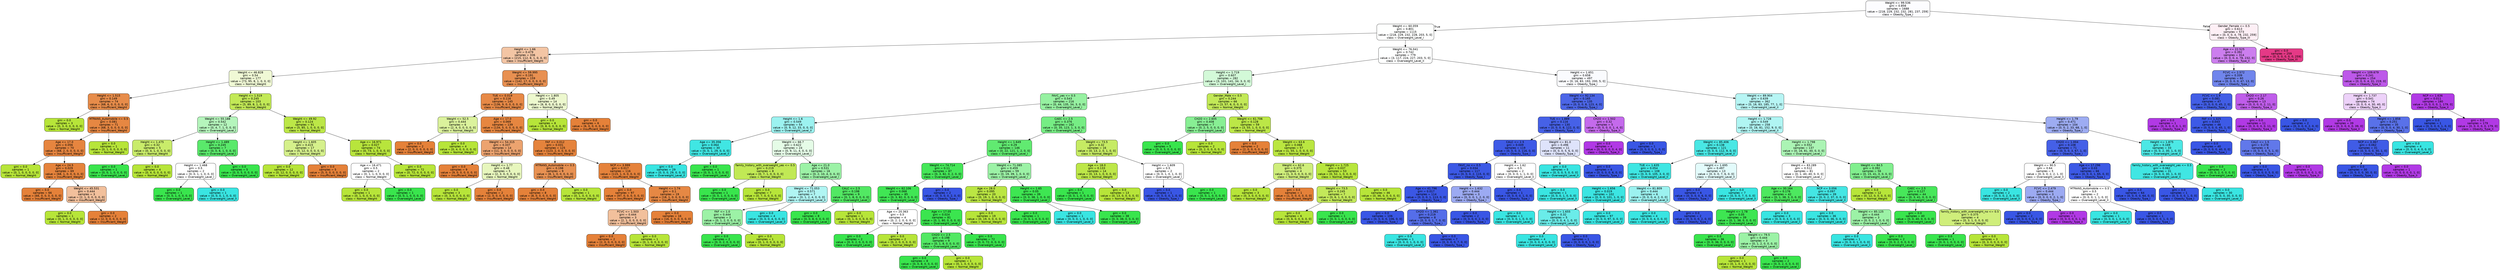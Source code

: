digraph Tree {
node [shape=box, style="filled, rounded", color="black", fontname="helvetica"] ;
edge [fontname="helvetica"] ;
0 [label="Weight <= 99.536\ngini = 0.856\nsamples = 1688\nvalue = [218, 229, 232, 232, 281, 237, 259]\nclass = Obesity_Type_I", fillcolor="#fcfcff"] ;
1 [label="Weight <= 60.059\ngini = 0.801\nsamples = 1115\nvalue = [218, 229, 232, 228, 203, 5, 0]\nclass = Overweight_Level_I", fillcolor="#fefffe"] ;
0 -> 1 [labeldistance=2.5, labelangle=45, headlabel="True"] ;
2 [label="Height <= 1.66\ngini = 0.479\nsamples = 336\nvalue = [215, 112, 8, 1, 0, 0, 0]\nclass = Insufficient_Weight", fillcolor="#f3c5a4"] ;
1 -> 2 ;
3 [label="Weight <= 46.828\ngini = 0.54\nsamples = 177\nvalue = [73, 95, 8, 1, 0, 0, 0]\nclass = Normal_Weight", fillcolor="#f0f9d5"] ;
2 -> 3 ;
4 [label="Height <= 1.515\ngini = 0.149\nsamples = 74\nvalue = [68, 6, 0, 0, 0, 0, 0]\nclass = Insufficient_Weight", fillcolor="#e78c4a"] ;
3 -> 4 ;
5 [label="gini = 0.0\nsamples = 3\nvalue = [0, 3, 0, 0, 0, 0, 0]\nclass = Normal_Weight", fillcolor="#b7e539"] ;
4 -> 5 ;
6 [label="MTRANS_Automobile <= 0.5\ngini = 0.081\nsamples = 71\nvalue = [68, 3, 0, 0, 0, 0, 0]\nclass = Insufficient_Weight", fillcolor="#e68742"] ;
4 -> 6 ;
7 [label="Age <= 17.0\ngini = 0.056\nsamples = 70\nvalue = [68, 2, 0, 0, 0, 0, 0]\nclass = Insufficient_Weight", fillcolor="#e6853f"] ;
6 -> 7 ;
8 [label="gini = 0.0\nsamples = 1\nvalue = [0, 1, 0, 0, 0, 0, 0]\nclass = Normal_Weight", fillcolor="#b7e539"] ;
7 -> 8 ;
9 [label="Age <= 24.5\ngini = 0.029\nsamples = 69\nvalue = [68, 1, 0, 0, 0, 0, 0]\nclass = Insufficient_Weight", fillcolor="#e5833c"] ;
7 -> 9 ;
10 [label="gini = 0.0\nsamples = 66\nvalue = [66, 0, 0, 0, 0, 0, 0]\nclass = Insufficient_Weight", fillcolor="#e58139"] ;
9 -> 10 ;
11 [label="Weight <= 45.531\ngini = 0.444\nsamples = 3\nvalue = [2, 1, 0, 0, 0, 0, 0]\nclass = Insufficient_Weight", fillcolor="#f2c09c"] ;
9 -> 11 ;
12 [label="gini = 0.0\nsamples = 1\nvalue = [0, 1, 0, 0, 0, 0, 0]\nclass = Normal_Weight", fillcolor="#b7e539"] ;
11 -> 12 ;
13 [label="gini = 0.0\nsamples = 2\nvalue = [2, 0, 0, 0, 0, 0, 0]\nclass = Insufficient_Weight", fillcolor="#e58139"] ;
11 -> 13 ;
14 [label="gini = 0.0\nsamples = 1\nvalue = [0, 1, 0, 0, 0, 0, 0]\nclass = Normal_Weight", fillcolor="#b7e539"] ;
6 -> 14 ;
15 [label="Height <= 1.519\ngini = 0.245\nsamples = 103\nvalue = [5, 89, 8, 1, 0, 0, 0]\nclass = Normal_Weight", fillcolor="#c2e956"] ;
3 -> 15 ;
16 [label="Weight <= 55.188\ngini = 0.542\nsamples = 12\nvalue = [0, 4, 7, 1, 0, 0, 0]\nclass = Overweight_Level_I", fillcolor="#b5f5bc"] ;
15 -> 16 ;
17 [label="Height <= 1.475\ngini = 0.32\nsamples = 5\nvalue = [0, 4, 1, 0, 0, 0, 0]\nclass = Normal_Weight", fillcolor="#c9ec6a"] ;
16 -> 17 ;
18 [label="gini = 0.0\nsamples = 1\nvalue = [0, 0, 1, 0, 0, 0, 0]\nclass = Overweight_Level_I", fillcolor="#39e54d"] ;
17 -> 18 ;
19 [label="gini = 0.0\nsamples = 4\nvalue = [0, 4, 0, 0, 0, 0, 0]\nclass = Normal_Weight", fillcolor="#b7e539"] ;
17 -> 19 ;
20 [label="Height <= 1.489\ngini = 0.245\nsamples = 7\nvalue = [0, 0, 6, 1, 0, 0, 0]\nclass = Overweight_Level_I", fillcolor="#5ae96b"] ;
16 -> 20 ;
21 [label="Height <= 1.468\ngini = 0.5\nsamples = 2\nvalue = [0, 0, 1, 1, 0, 0, 0]\nclass = Overweight_Level_I", fillcolor="#ffffff"] ;
20 -> 21 ;
22 [label="gini = 0.0\nsamples = 1\nvalue = [0, 0, 1, 0, 0, 0, 0]\nclass = Overweight_Level_I", fillcolor="#39e54d"] ;
21 -> 22 ;
23 [label="gini = 0.0\nsamples = 1\nvalue = [0, 0, 0, 1, 0, 0, 0]\nclass = Overweight_Level_II", fillcolor="#39e5e2"] ;
21 -> 23 ;
24 [label="gini = 0.0\nsamples = 5\nvalue = [0, 0, 5, 0, 0, 0, 0]\nclass = Overweight_Level_I", fillcolor="#39e54d"] ;
20 -> 24 ;
25 [label="Weight <= 49.92\ngini = 0.124\nsamples = 91\nvalue = [5, 85, 1, 0, 0, 0, 0]\nclass = Normal_Weight", fillcolor="#bce747"] ;
15 -> 25 ;
26 [label="Height <= 1.605\ngini = 0.415\nsamples = 17\nvalue = [5, 12, 0, 0, 0, 0, 0]\nclass = Normal_Weight", fillcolor="#d5f08b"] ;
25 -> 26 ;
27 [label="gini = 0.0\nsamples = 12\nvalue = [0, 12, 0, 0, 0, 0, 0]\nclass = Normal_Weight", fillcolor="#b7e539"] ;
26 -> 27 ;
28 [label="gini = 0.0\nsamples = 5\nvalue = [5, 0, 0, 0, 0, 0, 0]\nclass = Insufficient_Weight", fillcolor="#e58139"] ;
26 -> 28 ;
29 [label="Age <= 16.971\ngini = 0.027\nsamples = 74\nvalue = [0, 73, 1, 0, 0, 0, 0]\nclass = Normal_Weight", fillcolor="#b8e53c"] ;
25 -> 29 ;
30 [label="Age <= 16.471\ngini = 0.5\nsamples = 2\nvalue = [0, 1, 1, 0, 0, 0, 0]\nclass = Normal_Weight", fillcolor="#ffffff"] ;
29 -> 30 ;
31 [label="gini = 0.0\nsamples = 1\nvalue = [0, 1, 0, 0, 0, 0, 0]\nclass = Normal_Weight", fillcolor="#b7e539"] ;
30 -> 31 ;
32 [label="gini = 0.0\nsamples = 1\nvalue = [0, 0, 1, 0, 0, 0, 0]\nclass = Overweight_Level_I", fillcolor="#39e54d"] ;
30 -> 32 ;
33 [label="gini = 0.0\nsamples = 72\nvalue = [0, 72, 0, 0, 0, 0, 0]\nclass = Normal_Weight", fillcolor="#b7e539"] ;
29 -> 33 ;
34 [label="Weight <= 59.995\ngini = 0.191\nsamples = 159\nvalue = [142, 17, 0, 0, 0, 0, 0]\nclass = Insufficient_Weight", fillcolor="#e89051"] ;
2 -> 34 ;
35 [label="TUE <= 0.019\ngini = 0.116\nsamples = 145\nvalue = [136, 9, 0, 0, 0, 0, 0]\nclass = Insufficient_Weight", fillcolor="#e78946"] ;
34 -> 35 ;
36 [label="Weight <= 52.5\ngini = 0.444\nsamples = 6\nvalue = [2, 4, 0, 0, 0, 0, 0]\nclass = Normal_Weight", fillcolor="#dbf29c"] ;
35 -> 36 ;
37 [label="gini = 0.0\nsamples = 2\nvalue = [2, 0, 0, 0, 0, 0, 0]\nclass = Insufficient_Weight", fillcolor="#e58139"] ;
36 -> 37 ;
38 [label="gini = 0.0\nsamples = 4\nvalue = [0, 4, 0, 0, 0, 0, 0]\nclass = Normal_Weight", fillcolor="#b7e539"] ;
36 -> 38 ;
39 [label="Age <= 17.0\ngini = 0.069\nsamples = 139\nvalue = [134, 5, 0, 0, 0, 0, 0]\nclass = Insufficient_Weight", fillcolor="#e68640"] ;
35 -> 39 ;
40 [label="Weight <= 54.315\ngini = 0.337\nsamples = 14\nvalue = [11, 3, 0, 0, 0, 0, 0]\nclass = Insufficient_Weight", fillcolor="#eca36f"] ;
39 -> 40 ;
41 [label="gini = 0.0\nsamples = 9\nvalue = [9, 0, 0, 0, 0, 0, 0]\nclass = Insufficient_Weight", fillcolor="#e58139"] ;
40 -> 41 ;
42 [label="Height <= 1.77\ngini = 0.48\nsamples = 5\nvalue = [2, 3, 0, 0, 0, 0, 0]\nclass = Normal_Weight", fillcolor="#e7f6bd"] ;
40 -> 42 ;
43 [label="gini = 0.0\nsamples = 3\nvalue = [0, 3, 0, 0, 0, 0, 0]\nclass = Normal_Weight", fillcolor="#b7e539"] ;
42 -> 43 ;
44 [label="gini = 0.0\nsamples = 2\nvalue = [2, 0, 0, 0, 0, 0, 0]\nclass = Insufficient_Weight", fillcolor="#e58139"] ;
42 -> 44 ;
45 [label="FAF <= 0.012\ngini = 0.031\nsamples = 125\nvalue = [123, 2, 0, 0, 0, 0, 0]\nclass = Insufficient_Weight", fillcolor="#e5833c"] ;
39 -> 45 ;
46 [label="MTRANS_Automobile <= 0.5\ngini = 0.198\nsamples = 9\nvalue = [8, 1, 0, 0, 0, 0, 0]\nclass = Insufficient_Weight", fillcolor="#e89152"] ;
45 -> 46 ;
47 [label="gini = 0.0\nsamples = 8\nvalue = [8, 0, 0, 0, 0, 0, 0]\nclass = Insufficient_Weight", fillcolor="#e58139"] ;
46 -> 47 ;
48 [label="gini = 0.0\nsamples = 1\nvalue = [0, 1, 0, 0, 0, 0, 0]\nclass = Normal_Weight", fillcolor="#b7e539"] ;
46 -> 48 ;
49 [label="NCP <= 3.999\ngini = 0.017\nsamples = 116\nvalue = [115, 1, 0, 0, 0, 0, 0]\nclass = Insufficient_Weight", fillcolor="#e5823b"] ;
45 -> 49 ;
50 [label="gini = 0.0\nsamples = 97\nvalue = [97, 0, 0, 0, 0, 0, 0]\nclass = Insufficient_Weight", fillcolor="#e58139"] ;
49 -> 50 ;
51 [label="Height <= 1.74\ngini = 0.1\nsamples = 19\nvalue = [18, 1, 0, 0, 0, 0, 0]\nclass = Insufficient_Weight", fillcolor="#e68844"] ;
49 -> 51 ;
52 [label="FCVC <= 1.503\ngini = 0.444\nsamples = 3\nvalue = [2, 1, 0, 0, 0, 0, 0]\nclass = Insufficient_Weight", fillcolor="#f2c09c"] ;
51 -> 52 ;
53 [label="gini = 0.0\nsamples = 2\nvalue = [2, 0, 0, 0, 0, 0, 0]\nclass = Insufficient_Weight", fillcolor="#e58139"] ;
52 -> 53 ;
54 [label="gini = 0.0\nsamples = 1\nvalue = [0, 1, 0, 0, 0, 0, 0]\nclass = Normal_Weight", fillcolor="#b7e539"] ;
52 -> 54 ;
55 [label="gini = 0.0\nsamples = 16\nvalue = [16, 0, 0, 0, 0, 0, 0]\nclass = Insufficient_Weight", fillcolor="#e58139"] ;
51 -> 55 ;
56 [label="Height <= 1.805\ngini = 0.49\nsamples = 14\nvalue = [6, 8, 0, 0, 0, 0, 0]\nclass = Normal_Weight", fillcolor="#edf8ce"] ;
34 -> 56 ;
57 [label="gini = 0.0\nsamples = 8\nvalue = [0, 8, 0, 0, 0, 0, 0]\nclass = Normal_Weight", fillcolor="#b7e539"] ;
56 -> 57 ;
58 [label="gini = 0.0\nsamples = 6\nvalue = [6, 0, 0, 0, 0, 0, 0]\nclass = Insufficient_Weight", fillcolor="#e58139"] ;
56 -> 58 ;
59 [label="Weight <= 76.041\ngini = 0.742\nsamples = 779\nvalue = [3, 117, 224, 227, 203, 5, 0]\nclass = Overweight_Level_II", fillcolor="#feffff"] ;
1 -> 59 ;
60 [label="Height <= 1.719\ngini = 0.607\nsamples = 282\nvalue = [3, 101, 141, 34, 3, 0, 0]\nclass = Overweight_Level_I", fillcolor="#d3f9d8"] ;
59 -> 60 ;
61 [label="FAVC_yes <= 0.5\ngini = 0.543\nsamples = 216\nvalue = [0, 44, 135, 34, 3, 0, 0]\nclass = Overweight_Level_I", fillcolor="#96f1a1"] ;
60 -> 61 ;
62 [label="Height <= 1.6\ngini = 0.549\nsamples = 54\nvalue = [0, 9, 12, 33, 0, 0, 0]\nclass = Overweight_Level_II", fillcolor="#9cf2f0"] ;
61 -> 62 ;
63 [label="Age <= 35.356\ngini = 0.064\nsamples = 30\nvalue = [0, 0, 1, 29, 0, 0, 0]\nclass = Overweight_Level_II", fillcolor="#40e6e3"] ;
62 -> 63 ;
64 [label="gini = 0.0\nsamples = 29\nvalue = [0, 0, 0, 29, 0, 0, 0]\nclass = Overweight_Level_II", fillcolor="#39e5e2"] ;
63 -> 64 ;
65 [label="gini = 0.0\nsamples = 1\nvalue = [0, 0, 1, 0, 0, 0, 0]\nclass = Overweight_Level_I", fillcolor="#39e54d"] ;
63 -> 65 ;
66 [label="Weight <= 66.7\ngini = 0.622\nsamples = 24\nvalue = [0, 9, 11, 4, 0, 0, 0]\nclass = Overweight_Level_I", fillcolor="#e5fce7"] ;
62 -> 66 ;
67 [label="family_history_with_overweight_yes <= 0.5\ngini = 0.219\nsamples = 8\nvalue = [0, 7, 1, 0, 0, 0, 0]\nclass = Normal_Weight", fillcolor="#c1e955"] ;
66 -> 67 ;
68 [label="gini = 0.0\nsamples = 1\nvalue = [0, 0, 1, 0, 0, 0, 0]\nclass = Overweight_Level_I", fillcolor="#39e54d"] ;
67 -> 68 ;
69 [label="gini = 0.0\nsamples = 7\nvalue = [0, 7, 0, 0, 0, 0, 0]\nclass = Normal_Weight", fillcolor="#b7e539"] ;
67 -> 69 ;
70 [label="Age <= 21.0\ngini = 0.531\nsamples = 16\nvalue = [0, 2, 10, 4, 0, 0, 0]\nclass = Overweight_Level_I", fillcolor="#9cf2a6"] ;
66 -> 70 ;
71 [label="Weight <= 71.053\ngini = 0.571\nsamples = 7\nvalue = [0, 1, 2, 4, 0, 0, 0]\nclass = Overweight_Level_II", fillcolor="#b0f5f3"] ;
70 -> 71 ;
72 [label="FAF <= 1.0\ngini = 0.444\nsamples = 3\nvalue = [0, 1, 2, 0, 0, 0, 0]\nclass = Overweight_Level_I", fillcolor="#9cf2a6"] ;
71 -> 72 ;
73 [label="gini = 0.0\nsamples = 2\nvalue = [0, 0, 2, 0, 0, 0, 0]\nclass = Overweight_Level_I", fillcolor="#39e54d"] ;
72 -> 73 ;
74 [label="gini = 0.0\nsamples = 1\nvalue = [0, 1, 0, 0, 0, 0, 0]\nclass = Normal_Weight", fillcolor="#b7e539"] ;
72 -> 74 ;
75 [label="gini = 0.0\nsamples = 4\nvalue = [0, 0, 0, 4, 0, 0, 0]\nclass = Overweight_Level_II", fillcolor="#39e5e2"] ;
71 -> 75 ;
76 [label="CALC <= 2.5\ngini = 0.198\nsamples = 9\nvalue = [0, 1, 8, 0, 0, 0, 0]\nclass = Overweight_Level_I", fillcolor="#52e863"] ;
70 -> 76 ;
77 [label="gini = 0.0\nsamples = 8\nvalue = [0, 0, 8, 0, 0, 0, 0]\nclass = Overweight_Level_I", fillcolor="#39e54d"] ;
76 -> 77 ;
78 [label="gini = 0.0\nsamples = 1\nvalue = [0, 1, 0, 0, 0, 0, 0]\nclass = Normal_Weight", fillcolor="#b7e539"] ;
76 -> 78 ;
79 [label="CAEC <= 2.5\ngini = 0.376\nsamples = 162\nvalue = [0, 35, 123, 1, 3, 0, 0]\nclass = Overweight_Level_I", fillcolor="#76ed84"] ;
61 -> 79 ;
80 [label="Height <= 1.649\ngini = 0.29\nsamples = 146\nvalue = [0, 22, 121, 1, 2, 0, 0]\nclass = Overweight_Level_I", fillcolor="#61ea71"] ;
79 -> 80 ;
81 [label="Weight <= 74.714\ngini = 0.11\nsamples = 87\nvalue = [0, 3, 82, 0, 2, 0, 0]\nclass = Overweight_Level_I", fillcolor="#45e758"] ;
80 -> 81 ;
82 [label="Weight <= 62.106\ngini = 0.068\nsamples = 85\nvalue = [0, 3, 82, 0, 0, 0, 0]\nclass = Overweight_Level_I", fillcolor="#40e654"] ;
81 -> 82 ;
83 [label="Age <= 20.363\ngini = 0.5\nsamples = 4\nvalue = [0, 2, 2, 0, 0, 0, 0]\nclass = Normal_Weight", fillcolor="#ffffff"] ;
82 -> 83 ;
84 [label="gini = 0.0\nsamples = 2\nvalue = [0, 0, 2, 0, 0, 0, 0]\nclass = Overweight_Level_I", fillcolor="#39e54d"] ;
83 -> 84 ;
85 [label="gini = 0.0\nsamples = 2\nvalue = [0, 2, 0, 0, 0, 0, 0]\nclass = Normal_Weight", fillcolor="#b7e539"] ;
83 -> 85 ;
86 [label="Age <= 17.05\ngini = 0.024\nsamples = 81\nvalue = [0, 1, 80, 0, 0, 0, 0]\nclass = Overweight_Level_I", fillcolor="#3be54f"] ;
82 -> 86 ;
87 [label="CH2O <= 2.5\ngini = 0.198\nsamples = 9\nvalue = [0, 1, 8, 0, 0, 0, 0]\nclass = Overweight_Level_I", fillcolor="#52e863"] ;
86 -> 87 ;
88 [label="gini = 0.0\nsamples = 8\nvalue = [0, 0, 8, 0, 0, 0, 0]\nclass = Overweight_Level_I", fillcolor="#39e54d"] ;
87 -> 88 ;
89 [label="gini = 0.0\nsamples = 1\nvalue = [0, 1, 0, 0, 0, 0, 0]\nclass = Normal_Weight", fillcolor="#b7e539"] ;
87 -> 89 ;
90 [label="gini = 0.0\nsamples = 72\nvalue = [0, 0, 72, 0, 0, 0, 0]\nclass = Overweight_Level_I", fillcolor="#39e54d"] ;
86 -> 90 ;
91 [label="gini = 0.0\nsamples = 2\nvalue = [0, 0, 0, 0, 2, 0, 0]\nclass = Obesity_Type_I", fillcolor="#3956e5"] ;
81 -> 91 ;
92 [label="Weight <= 71.085\ngini = 0.459\nsamples = 59\nvalue = [0, 19, 39, 1, 0, 0, 0]\nclass = Overweight_Level_I", fillcolor="#9cf2a6"] ;
80 -> 92 ;
93 [label="Age <= 28.0\ngini = 0.095\nsamples = 20\nvalue = [0, 19, 1, 0, 0, 0, 0]\nclass = Normal_Weight", fillcolor="#bbe643"] ;
92 -> 93 ;
94 [label="gini = 0.0\nsamples = 19\nvalue = [0, 19, 0, 0, 0, 0, 0]\nclass = Normal_Weight", fillcolor="#b7e539"] ;
93 -> 94 ;
95 [label="gini = 0.0\nsamples = 1\nvalue = [0, 0, 1, 0, 0, 0, 0]\nclass = Overweight_Level_I", fillcolor="#39e54d"] ;
93 -> 95 ;
96 [label="Height <= 1.65\ngini = 0.05\nsamples = 39\nvalue = [0, 0, 38, 1, 0, 0, 0]\nclass = Overweight_Level_I", fillcolor="#3ee652"] ;
92 -> 96 ;
97 [label="gini = 0.0\nsamples = 1\nvalue = [0, 0, 0, 1, 0, 0, 0]\nclass = Overweight_Level_II", fillcolor="#39e5e2"] ;
96 -> 97 ;
98 [label="gini = 0.0\nsamples = 38\nvalue = [0, 0, 38, 0, 0, 0, 0]\nclass = Overweight_Level_I", fillcolor="#39e54d"] ;
96 -> 98 ;
99 [label="Weight <= 73.5\ngini = 0.32\nsamples = 16\nvalue = [0, 13, 2, 0, 1, 0, 0]\nclass = Normal_Weight", fillcolor="#c6eb63"] ;
79 -> 99 ;
100 [label="Age <= 18.0\ngini = 0.133\nsamples = 14\nvalue = [0, 13, 1, 0, 0, 0, 0]\nclass = Normal_Weight", fillcolor="#bde748"] ;
99 -> 100 ;
101 [label="gini = 0.0\nsamples = 1\nvalue = [0, 0, 1, 0, 0, 0, 0]\nclass = Overweight_Level_I", fillcolor="#39e54d"] ;
100 -> 101 ;
102 [label="gini = 0.0\nsamples = 13\nvalue = [0, 13, 0, 0, 0, 0, 0]\nclass = Normal_Weight", fillcolor="#b7e539"] ;
100 -> 102 ;
103 [label="Height <= 1.609\ngini = 0.5\nsamples = 2\nvalue = [0, 0, 1, 0, 1, 0, 0]\nclass = Overweight_Level_I", fillcolor="#ffffff"] ;
99 -> 103 ;
104 [label="gini = 0.0\nsamples = 1\nvalue = [0, 0, 0, 0, 1, 0, 0]\nclass = Obesity_Type_I", fillcolor="#3956e5"] ;
103 -> 104 ;
105 [label="gini = 0.0\nsamples = 1\nvalue = [0, 0, 1, 0, 0, 0, 0]\nclass = Overweight_Level_I", fillcolor="#39e54d"] ;
103 -> 105 ;
106 [label="Gender_Male <= 0.5\ngini = 0.244\nsamples = 66\nvalue = [3, 57, 6, 0, 0, 0, 0]\nclass = Normal_Weight", fillcolor="#c2e957"] ;
60 -> 106 ;
107 [label="CH2O <= 2.605\ngini = 0.408\nsamples = 7\nvalue = [0, 2, 5, 0, 0, 0, 0]\nclass = Overweight_Level_I", fillcolor="#88ef94"] ;
106 -> 107 ;
108 [label="gini = 0.0\nsamples = 5\nvalue = [0, 0, 5, 0, 0, 0, 0]\nclass = Overweight_Level_I", fillcolor="#39e54d"] ;
107 -> 108 ;
109 [label="gini = 0.0\nsamples = 2\nvalue = [0, 2, 0, 0, 0, 0, 0]\nclass = Normal_Weight", fillcolor="#b7e539"] ;
107 -> 109 ;
110 [label="Weight <= 61.706\ngini = 0.128\nsamples = 59\nvalue = [3, 55, 1, 0, 0, 0, 0]\nclass = Normal_Weight", fillcolor="#bce747"] ;
106 -> 110 ;
111 [label="gini = 0.0\nsamples = 2\nvalue = [2, 0, 0, 0, 0, 0, 0]\nclass = Insufficient_Weight", fillcolor="#e58139"] ;
110 -> 111 ;
112 [label="Weight <= 63.6\ngini = 0.068\nsamples = 57\nvalue = [1, 55, 1, 0, 0, 0, 0]\nclass = Normal_Weight", fillcolor="#bae640"] ;
110 -> 112 ;
113 [label="Weight <= 62.6\ngini = 0.375\nsamples = 4\nvalue = [1, 3, 0, 0, 0, 0, 0]\nclass = Normal_Weight", fillcolor="#cfee7b"] ;
112 -> 113 ;
114 [label="gini = 0.0\nsamples = 3\nvalue = [0, 3, 0, 0, 0, 0, 0]\nclass = Normal_Weight", fillcolor="#b7e539"] ;
113 -> 114 ;
115 [label="gini = 0.0\nsamples = 1\nvalue = [1, 0, 0, 0, 0, 0, 0]\nclass = Insufficient_Weight", fillcolor="#e58139"] ;
113 -> 115 ;
116 [label="Height <= 1.725\ngini = 0.037\nsamples = 53\nvalue = [0, 52, 1, 0, 0, 0, 0]\nclass = Normal_Weight", fillcolor="#b8e63d"] ;
112 -> 116 ;
117 [label="Weight <= 73.5\ngini = 0.245\nsamples = 7\nvalue = [0, 6, 1, 0, 0, 0, 0]\nclass = Normal_Weight", fillcolor="#c3e95a"] ;
116 -> 117 ;
118 [label="gini = 0.0\nsamples = 6\nvalue = [0, 6, 0, 0, 0, 0, 0]\nclass = Normal_Weight", fillcolor="#b7e539"] ;
117 -> 118 ;
119 [label="gini = 0.0\nsamples = 1\nvalue = [0, 0, 1, 0, 0, 0, 0]\nclass = Overweight_Level_I", fillcolor="#39e54d"] ;
117 -> 119 ;
120 [label="gini = 0.0\nsamples = 46\nvalue = [0, 46, 0, 0, 0, 0, 0]\nclass = Normal_Weight", fillcolor="#b7e539"] ;
116 -> 120 ;
121 [label="Height <= 1.651\ngini = 0.658\nsamples = 497\nvalue = [0, 16, 83, 193, 200, 5, 0]\nclass = Obesity_Type_I", fillcolor="#fafbfe"] ;
59 -> 121 ;
122 [label="Weight <= 92.134\ngini = 0.165\nsamples = 135\nvalue = [0, 0, 0, 8, 123, 4, 0]\nclass = Obesity_Type_I", fillcolor="#4c66e7"] ;
121 -> 122 ;
123 [label="TUE <= 1.889\ngini = 0.116\nsamples = 130\nvalue = [0, 0, 0, 8, 122, 0, 0]\nclass = Obesity_Type_I", fillcolor="#4661e7"] ;
122 -> 123 ;
124 [label="CALC <= 2.5\ngini = 0.049\nsamples = 119\nvalue = [0, 0, 0, 3, 116, 0, 0]\nclass = Obesity_Type_I", fillcolor="#3e5ae6"] ;
123 -> 124 ;
125 [label="FAVC_no <= 0.5\ngini = 0.034\nsamples = 117\nvalue = [0, 0, 0, 2, 115, 0, 0]\nclass = Obesity_Type_I", fillcolor="#3c59e5"] ;
124 -> 125 ;
126 [label="Age <= 41.796\ngini = 0.017\nsamples = 114\nvalue = [0, 0, 0, 1, 113, 0, 0]\nclass = Obesity_Type_I", fillcolor="#3b57e5"] ;
125 -> 126 ;
127 [label="gini = 0.0\nsamples = 106\nvalue = [0, 0, 0, 0, 106, 0, 0]\nclass = Obesity_Type_I", fillcolor="#3956e5"] ;
126 -> 127 ;
128 [label="CH2O <= 1.361\ngini = 0.219\nsamples = 8\nvalue = [0, 0, 0, 1, 7, 0, 0]\nclass = Obesity_Type_I", fillcolor="#556ee9"] ;
126 -> 128 ;
129 [label="gini = 0.0\nsamples = 1\nvalue = [0, 0, 0, 1, 0, 0, 0]\nclass = Overweight_Level_II", fillcolor="#39e5e2"] ;
128 -> 129 ;
130 [label="gini = 0.0\nsamples = 7\nvalue = [0, 0, 0, 0, 7, 0, 0]\nclass = Obesity_Type_I", fillcolor="#3956e5"] ;
128 -> 130 ;
131 [label="Height <= 1.632\ngini = 0.444\nsamples = 3\nvalue = [0, 0, 0, 1, 2, 0, 0]\nclass = Obesity_Type_I", fillcolor="#9caaf2"] ;
125 -> 131 ;
132 [label="gini = 0.0\nsamples = 2\nvalue = [0, 0, 0, 0, 2, 0, 0]\nclass = Obesity_Type_I", fillcolor="#3956e5"] ;
131 -> 132 ;
133 [label="gini = 0.0\nsamples = 1\nvalue = [0, 0, 0, 1, 0, 0, 0]\nclass = Overweight_Level_II", fillcolor="#39e5e2"] ;
131 -> 133 ;
134 [label="Height <= 1.62\ngini = 0.5\nsamples = 2\nvalue = [0, 0, 0, 1, 1, 0, 0]\nclass = Overweight_Level_II", fillcolor="#ffffff"] ;
124 -> 134 ;
135 [label="gini = 0.0\nsamples = 1\nvalue = [0, 0, 0, 0, 1, 0, 0]\nclass = Obesity_Type_I", fillcolor="#3956e5"] ;
134 -> 135 ;
136 [label="gini = 0.0\nsamples = 1\nvalue = [0, 0, 0, 1, 0, 0, 0]\nclass = Overweight_Level_II", fillcolor="#39e5e2"] ;
134 -> 136 ;
137 [label="Weight <= 81.0\ngini = 0.496\nsamples = 11\nvalue = [0, 0, 0, 5, 6, 0, 0]\nclass = Obesity_Type_I", fillcolor="#dee3fb"] ;
123 -> 137 ;
138 [label="gini = 0.0\nsamples = 5\nvalue = [0, 0, 0, 5, 0, 0, 0]\nclass = Overweight_Level_II", fillcolor="#39e5e2"] ;
137 -> 138 ;
139 [label="gini = 0.0\nsamples = 6\nvalue = [0, 0, 0, 0, 6, 0, 0]\nclass = Obesity_Type_I", fillcolor="#3956e5"] ;
137 -> 139 ;
140 [label="CH2O <= 1.502\ngini = 0.32\nsamples = 5\nvalue = [0, 0, 0, 0, 1, 4, 0]\nclass = Obesity_Type_II", fillcolor="#c46aec"] ;
122 -> 140 ;
141 [label="gini = 0.0\nsamples = 4\nvalue = [0, 0, 0, 0, 0, 4, 0]\nclass = Obesity_Type_II", fillcolor="#b139e5"] ;
140 -> 141 ;
142 [label="gini = 0.0\nsamples = 1\nvalue = [0, 0, 0, 0, 1, 0, 0]\nclass = Obesity_Type_I", fillcolor="#3956e5"] ;
140 -> 142 ;
143 [label="Weight <= 89.904\ngini = 0.639\nsamples = 362\nvalue = [0, 16, 83, 185, 77, 1, 0]\nclass = Overweight_Level_II", fillcolor="#b7f5f4"] ;
121 -> 143 ;
144 [label="Height <= 1.728\ngini = 0.549\nsamples = 258\nvalue = [0, 16, 81, 152, 9, 0, 0]\nclass = Overweight_Level_II", fillcolor="#b0f5f3"] ;
143 -> 144 ;
145 [label="Weight <= 85.406\ngini = 0.138\nsamples = 121\nvalue = [0, 0, 0, 112, 9, 0, 0]\nclass = Overweight_Level_II", fillcolor="#49e7e4"] ;
144 -> 145 ;
146 [label="TUE <= 1.635\ngini = 0.054\nsamples = 108\nvalue = [0, 0, 0, 105, 3, 0, 0]\nclass = Overweight_Level_II", fillcolor="#3fe6e3"] ;
145 -> 146 ;
147 [label="Height <= 1.656\ngini = 0.019\nsamples = 102\nvalue = [0, 0, 0, 101, 1, 0, 0]\nclass = Overweight_Level_II", fillcolor="#3be5e2"] ;
146 -> 147 ;
148 [label="Height <= 1.655\ngini = 0.32\nsamples = 5\nvalue = [0, 0, 0, 4, 1, 0, 0]\nclass = Overweight_Level_II", fillcolor="#6aece9"] ;
147 -> 148 ;
149 [label="gini = 0.0\nsamples = 4\nvalue = [0, 0, 0, 4, 0, 0, 0]\nclass = Overweight_Level_II", fillcolor="#39e5e2"] ;
148 -> 149 ;
150 [label="gini = 0.0\nsamples = 1\nvalue = [0, 0, 0, 0, 1, 0, 0]\nclass = Obesity_Type_I", fillcolor="#3956e5"] ;
148 -> 150 ;
151 [label="gini = 0.0\nsamples = 97\nvalue = [0, 0, 0, 97, 0, 0, 0]\nclass = Overweight_Level_II", fillcolor="#39e5e2"] ;
147 -> 151 ;
152 [label="Weight <= 81.809\ngini = 0.444\nsamples = 6\nvalue = [0, 0, 0, 4, 2, 0, 0]\nclass = Overweight_Level_II", fillcolor="#9cf2f0"] ;
146 -> 152 ;
153 [label="gini = 0.0\nsamples = 4\nvalue = [0, 0, 0, 4, 0, 0, 0]\nclass = Overweight_Level_II", fillcolor="#39e5e2"] ;
152 -> 153 ;
154 [label="gini = 0.0\nsamples = 2\nvalue = [0, 0, 0, 0, 2, 0, 0]\nclass = Obesity_Type_I", fillcolor="#3956e5"] ;
152 -> 154 ;
155 [label="Height <= 1.695\ngini = 0.497\nsamples = 13\nvalue = [0, 0, 0, 7, 6, 0, 0]\nclass = Overweight_Level_II", fillcolor="#e3fbfb"] ;
145 -> 155 ;
156 [label="gini = 0.0\nsamples = 6\nvalue = [0, 0, 0, 0, 6, 0, 0]\nclass = Obesity_Type_I", fillcolor="#3956e5"] ;
155 -> 156 ;
157 [label="gini = 0.0\nsamples = 7\nvalue = [0, 0, 0, 7, 0, 0, 0]\nclass = Overweight_Level_II", fillcolor="#39e5e2"] ;
155 -> 157 ;
158 [label="Height <= 1.798\ngini = 0.552\nsamples = 137\nvalue = [0, 16, 81, 40, 0, 0, 0]\nclass = Overweight_Level_I", fillcolor="#abf4b4"] ;
144 -> 158 ;
159 [label="Weight <= 83.289\ngini = 0.512\nsamples = 81\nvalue = [0, 1, 40, 40, 0, 0, 0]\nclass = Overweight_Level_I", fillcolor="#ffffff"] ;
158 -> 159 ;
160 [label="Age <= 30.164\ngini = 0.176\nsamples = 42\nvalue = [0, 1, 38, 3, 0, 0, 0]\nclass = Overweight_Level_I", fillcolor="#4de85f"] ;
159 -> 160 ;
161 [label="Height <= 1.78\ngini = 0.05\nsamples = 39\nvalue = [0, 1, 38, 0, 0, 0, 0]\nclass = Overweight_Level_I", fillcolor="#3ee652"] ;
160 -> 161 ;
162 [label="gini = 0.0\nsamples = 36\nvalue = [0, 0, 36, 0, 0, 0, 0]\nclass = Overweight_Level_I", fillcolor="#39e54d"] ;
161 -> 162 ;
163 [label="Weight <= 79.5\ngini = 0.444\nsamples = 3\nvalue = [0, 1, 2, 0, 0, 0, 0]\nclass = Overweight_Level_I", fillcolor="#9cf2a6"] ;
161 -> 163 ;
164 [label="gini = 0.0\nsamples = 1\nvalue = [0, 1, 0, 0, 0, 0, 0]\nclass = Normal_Weight", fillcolor="#b7e539"] ;
163 -> 164 ;
165 [label="gini = 0.0\nsamples = 2\nvalue = [0, 0, 2, 0, 0, 0, 0]\nclass = Overweight_Level_I", fillcolor="#39e54d"] ;
163 -> 165 ;
166 [label="gini = 0.0\nsamples = 3\nvalue = [0, 0, 0, 3, 0, 0, 0]\nclass = Overweight_Level_II", fillcolor="#39e5e2"] ;
160 -> 166 ;
167 [label="NCP <= 3.056\ngini = 0.097\nsamples = 39\nvalue = [0, 0, 2, 37, 0, 0, 0]\nclass = Overweight_Level_II", fillcolor="#44e6e4"] ;
159 -> 167 ;
168 [label="gini = 0.0\nsamples = 36\nvalue = [0, 0, 0, 36, 0, 0, 0]\nclass = Overweight_Level_II", fillcolor="#39e5e2"] ;
167 -> 168 ;
169 [label="Weight <= 85.125\ngini = 0.444\nsamples = 3\nvalue = [0, 0, 2, 1, 0, 0, 0]\nclass = Overweight_Level_I", fillcolor="#9cf2a6"] ;
167 -> 169 ;
170 [label="gini = 0.0\nsamples = 1\nvalue = [0, 0, 0, 1, 0, 0, 0]\nclass = Overweight_Level_II", fillcolor="#39e5e2"] ;
169 -> 170 ;
171 [label="gini = 0.0\nsamples = 2\nvalue = [0, 0, 2, 0, 0, 0, 0]\nclass = Overweight_Level_I", fillcolor="#39e54d"] ;
169 -> 171 ;
172 [label="Weight <= 84.5\ngini = 0.392\nsamples = 56\nvalue = [0, 15, 41, 0, 0, 0, 0]\nclass = Overweight_Level_I", fillcolor="#81ef8e"] ;
158 -> 172 ;
173 [label="gini = 0.0\nsamples = 12\nvalue = [0, 12, 0, 0, 0, 0, 0]\nclass = Normal_Weight", fillcolor="#b7e539"] ;
172 -> 173 ;
174 [label="CAEC <= 2.5\ngini = 0.127\nsamples = 44\nvalue = [0, 3, 41, 0, 0, 0, 0]\nclass = Overweight_Level_I", fillcolor="#47e75a"] ;
172 -> 174 ;
175 [label="gini = 0.0\nsamples = 40\nvalue = [0, 0, 40, 0, 0, 0, 0]\nclass = Overweight_Level_I", fillcolor="#39e54d"] ;
174 -> 175 ;
176 [label="family_history_with_overweight_no <= 0.5\ngini = 0.375\nsamples = 4\nvalue = [0, 3, 1, 0, 0, 0, 0]\nclass = Normal_Weight", fillcolor="#cfee7b"] ;
174 -> 176 ;
177 [label="gini = 0.0\nsamples = 1\nvalue = [0, 0, 1, 0, 0, 0, 0]\nclass = Overweight_Level_I", fillcolor="#39e54d"] ;
176 -> 177 ;
178 [label="gini = 0.0\nsamples = 3\nvalue = [0, 3, 0, 0, 0, 0, 0]\nclass = Normal_Weight", fillcolor="#b7e539"] ;
176 -> 178 ;
179 [label="Height <= 1.79\ngini = 0.471\nsamples = 104\nvalue = [0, 0, 2, 33, 68, 1, 0]\nclass = Obesity_Type_I", fillcolor="#9dacf2"] ;
143 -> 179 ;
180 [label="CH2O <= 1.004\ngini = 0.108\nsamples = 71\nvalue = [0, 0, 0, 3, 67, 1, 0]\nclass = Obesity_Type_I", fillcolor="#4560e7"] ;
179 -> 180 ;
181 [label="Weight <= 90.5\ngini = 0.64\nsamples = 5\nvalue = [0, 0, 0, 2, 2, 1, 0]\nclass = Overweight_Level_II", fillcolor="#ffffff"] ;
180 -> 181 ;
182 [label="gini = 0.0\nsamples = 2\nvalue = [0, 0, 0, 2, 0, 0, 0]\nclass = Overweight_Level_II", fillcolor="#39e5e2"] ;
181 -> 182 ;
183 [label="FCVC <= 2.479\ngini = 0.444\nsamples = 3\nvalue = [0, 0, 0, 0, 2, 1, 0]\nclass = Obesity_Type_I", fillcolor="#9caaf2"] ;
181 -> 183 ;
184 [label="gini = 0.0\nsamples = 2\nvalue = [0, 0, 0, 0, 2, 0, 0]\nclass = Obesity_Type_I", fillcolor="#3956e5"] ;
183 -> 184 ;
185 [label="gini = 0.0\nsamples = 1\nvalue = [0, 0, 0, 0, 0, 1, 0]\nclass = Obesity_Type_II", fillcolor="#b139e5"] ;
183 -> 185 ;
186 [label="Age <= 17.296\ngini = 0.03\nsamples = 66\nvalue = [0, 0, 0, 1, 65, 0, 0]\nclass = Obesity_Type_I", fillcolor="#3c59e5"] ;
180 -> 186 ;
187 [label="MTRANS_Automobile <= 0.5\ngini = 0.5\nsamples = 2\nvalue = [0, 0, 0, 1, 1, 0, 0]\nclass = Overweight_Level_II", fillcolor="#ffffff"] ;
186 -> 187 ;
188 [label="gini = 0.0\nsamples = 1\nvalue = [0, 0, 0, 1, 0, 0, 0]\nclass = Overweight_Level_II", fillcolor="#39e5e2"] ;
187 -> 188 ;
189 [label="gini = 0.0\nsamples = 1\nvalue = [0, 0, 0, 0, 1, 0, 0]\nclass = Obesity_Type_I", fillcolor="#3956e5"] ;
187 -> 189 ;
190 [label="gini = 0.0\nsamples = 64\nvalue = [0, 0, 0, 0, 64, 0, 0]\nclass = Obesity_Type_I", fillcolor="#3956e5"] ;
186 -> 190 ;
191 [label="Height <= 1.875\ngini = 0.169\nsamples = 33\nvalue = [0, 0, 2, 30, 1, 0, 0]\nclass = Overweight_Level_II", fillcolor="#4ce8e5"] ;
179 -> 191 ;
192 [label="family_history_with_overweight_yes <= 0.5\ngini = 0.062\nsamples = 31\nvalue = [0, 0, 0, 30, 1, 0, 0]\nclass = Overweight_Level_II", fillcolor="#40e6e3"] ;
191 -> 192 ;
193 [label="gini = 0.0\nsamples = 1\nvalue = [0, 0, 0, 0, 1, 0, 0]\nclass = Obesity_Type_I", fillcolor="#3956e5"] ;
192 -> 193 ;
194 [label="gini = 0.0\nsamples = 30\nvalue = [0, 0, 0, 30, 0, 0, 0]\nclass = Overweight_Level_II", fillcolor="#39e5e2"] ;
192 -> 194 ;
195 [label="gini = 0.0\nsamples = 2\nvalue = [0, 0, 2, 0, 0, 0, 0]\nclass = Overweight_Level_I", fillcolor="#39e54d"] ;
191 -> 195 ;
196 [label="Gender_Female <= 0.5\ngini = 0.613\nsamples = 573\nvalue = [0, 0, 0, 4, 78, 232, 259]\nclass = Obesity_Type_III", fillcolor="#fdeff5"] ;
0 -> 196 [labeldistance=2.5, labelangle=-45, headlabel="False"] ;
197 [label="Age <= 22.525\ngini = 0.392\nsamples = 314\nvalue = [0, 0, 0, 4, 78, 232, 0]\nclass = Obesity_Type_II", fillcolor="#cc7eee"] ;
196 -> 197 ;
198 [label="FCVC <= 2.572\ngini = 0.339\nsamples = 60\nvalue = [0, 0, 0, 0, 47, 13, 0]\nclass = Obesity_Type_I", fillcolor="#7085ec"] ;
197 -> 198 ;
199 [label="FCVC <= 1.9\ngini = 0.081\nsamples = 47\nvalue = [0, 0, 0, 0, 45, 2, 0]\nclass = Obesity_Type_I", fillcolor="#425ee6"] ;
198 -> 199 ;
200 [label="gini = 0.0\nsamples = 1\nvalue = [0, 0, 0, 0, 0, 1, 0]\nclass = Obesity_Type_II", fillcolor="#b139e5"] ;
199 -> 200 ;
201 [label="FAF <= 1.325\ngini = 0.043\nsamples = 46\nvalue = [0, 0, 0, 0, 45, 1, 0]\nclass = Obesity_Type_I", fillcolor="#3d5ae6"] ;
199 -> 201 ;
202 [label="gini = 0.0\nsamples = 40\nvalue = [0, 0, 0, 0, 40, 0, 0]\nclass = Obesity_Type_I", fillcolor="#3956e5"] ;
201 -> 202 ;
203 [label="CALC <= 1.5\ngini = 0.278\nsamples = 6\nvalue = [0, 0, 0, 0, 5, 1, 0]\nclass = Obesity_Type_I", fillcolor="#6178ea"] ;
201 -> 203 ;
204 [label="gini = 0.0\nsamples = 5\nvalue = [0, 0, 0, 0, 5, 0, 0]\nclass = Obesity_Type_I", fillcolor="#3956e5"] ;
203 -> 204 ;
205 [label="gini = 0.0\nsamples = 1\nvalue = [0, 0, 0, 0, 0, 1, 0]\nclass = Obesity_Type_II", fillcolor="#b139e5"] ;
203 -> 205 ;
206 [label="CH2O <= 2.17\ngini = 0.26\nsamples = 13\nvalue = [0, 0, 0, 0, 2, 11, 0]\nclass = Obesity_Type_II", fillcolor="#bf5dea"] ;
198 -> 206 ;
207 [label="gini = 0.0\nsamples = 11\nvalue = [0, 0, 0, 0, 0, 11, 0]\nclass = Obesity_Type_II", fillcolor="#b139e5"] ;
206 -> 207 ;
208 [label="gini = 0.0\nsamples = 2\nvalue = [0, 0, 0, 0, 2, 0, 0]\nclass = Obesity_Type_I", fillcolor="#3956e5"] ;
206 -> 208 ;
209 [label="Weight <= 109.679\ngini = 0.241\nsamples = 254\nvalue = [0, 0, 0, 4, 31, 219, 0]\nclass = Obesity_Type_II", fillcolor="#bd58e9"] ;
197 -> 209 ;
210 [label="Height <= 1.737\ngini = 0.541\nsamples = 74\nvalue = [0, 0, 0, 4, 30, 40, 0]\nclass = Obesity_Type_II", fillcolor="#edd2f9"] ;
209 -> 210 ;
211 [label="gini = 0.0\nsamples = 39\nvalue = [0, 0, 0, 0, 0, 39, 0]\nclass = Obesity_Type_II", fillcolor="#b139e5"] ;
210 -> 211 ;
212 [label="Height <= 1.858\ngini = 0.251\nsamples = 35\nvalue = [0, 0, 0, 4, 30, 1, 0]\nclass = Obesity_Type_I", fillcolor="#5971e9"] ;
210 -> 212 ;
213 [label="NCP <= 3.367\ngini = 0.062\nsamples = 31\nvalue = [0, 0, 0, 0, 30, 1, 0]\nclass = Obesity_Type_I", fillcolor="#405ce6"] ;
212 -> 213 ;
214 [label="gini = 0.0\nsamples = 30\nvalue = [0, 0, 0, 0, 30, 0, 0]\nclass = Obesity_Type_I", fillcolor="#3956e5"] ;
213 -> 214 ;
215 [label="gini = 0.0\nsamples = 1\nvalue = [0, 0, 0, 0, 0, 1, 0]\nclass = Obesity_Type_II", fillcolor="#b139e5"] ;
213 -> 215 ;
216 [label="gini = 0.0\nsamples = 4\nvalue = [0, 0, 0, 4, 0, 0, 0]\nclass = Overweight_Level_II", fillcolor="#39e5e2"] ;
212 -> 216 ;
217 [label="NCP <= 1.636\ngini = 0.011\nsamples = 180\nvalue = [0, 0, 0, 0, 1, 179, 0]\nclass = Obesity_Type_II", fillcolor="#b13ae5"] ;
209 -> 217 ;
218 [label="gini = 0.0\nsamples = 1\nvalue = [0, 0, 0, 0, 1, 0, 0]\nclass = Obesity_Type_I", fillcolor="#3956e5"] ;
217 -> 218 ;
219 [label="gini = 0.0\nsamples = 179\nvalue = [0, 0, 0, 0, 0, 179, 0]\nclass = Obesity_Type_II", fillcolor="#b139e5"] ;
217 -> 219 ;
220 [label="gini = 0.0\nsamples = 259\nvalue = [0, 0, 0, 0, 0, 0, 259]\nclass = Obesity_Type_III", fillcolor="#e53986"] ;
196 -> 220 ;
}